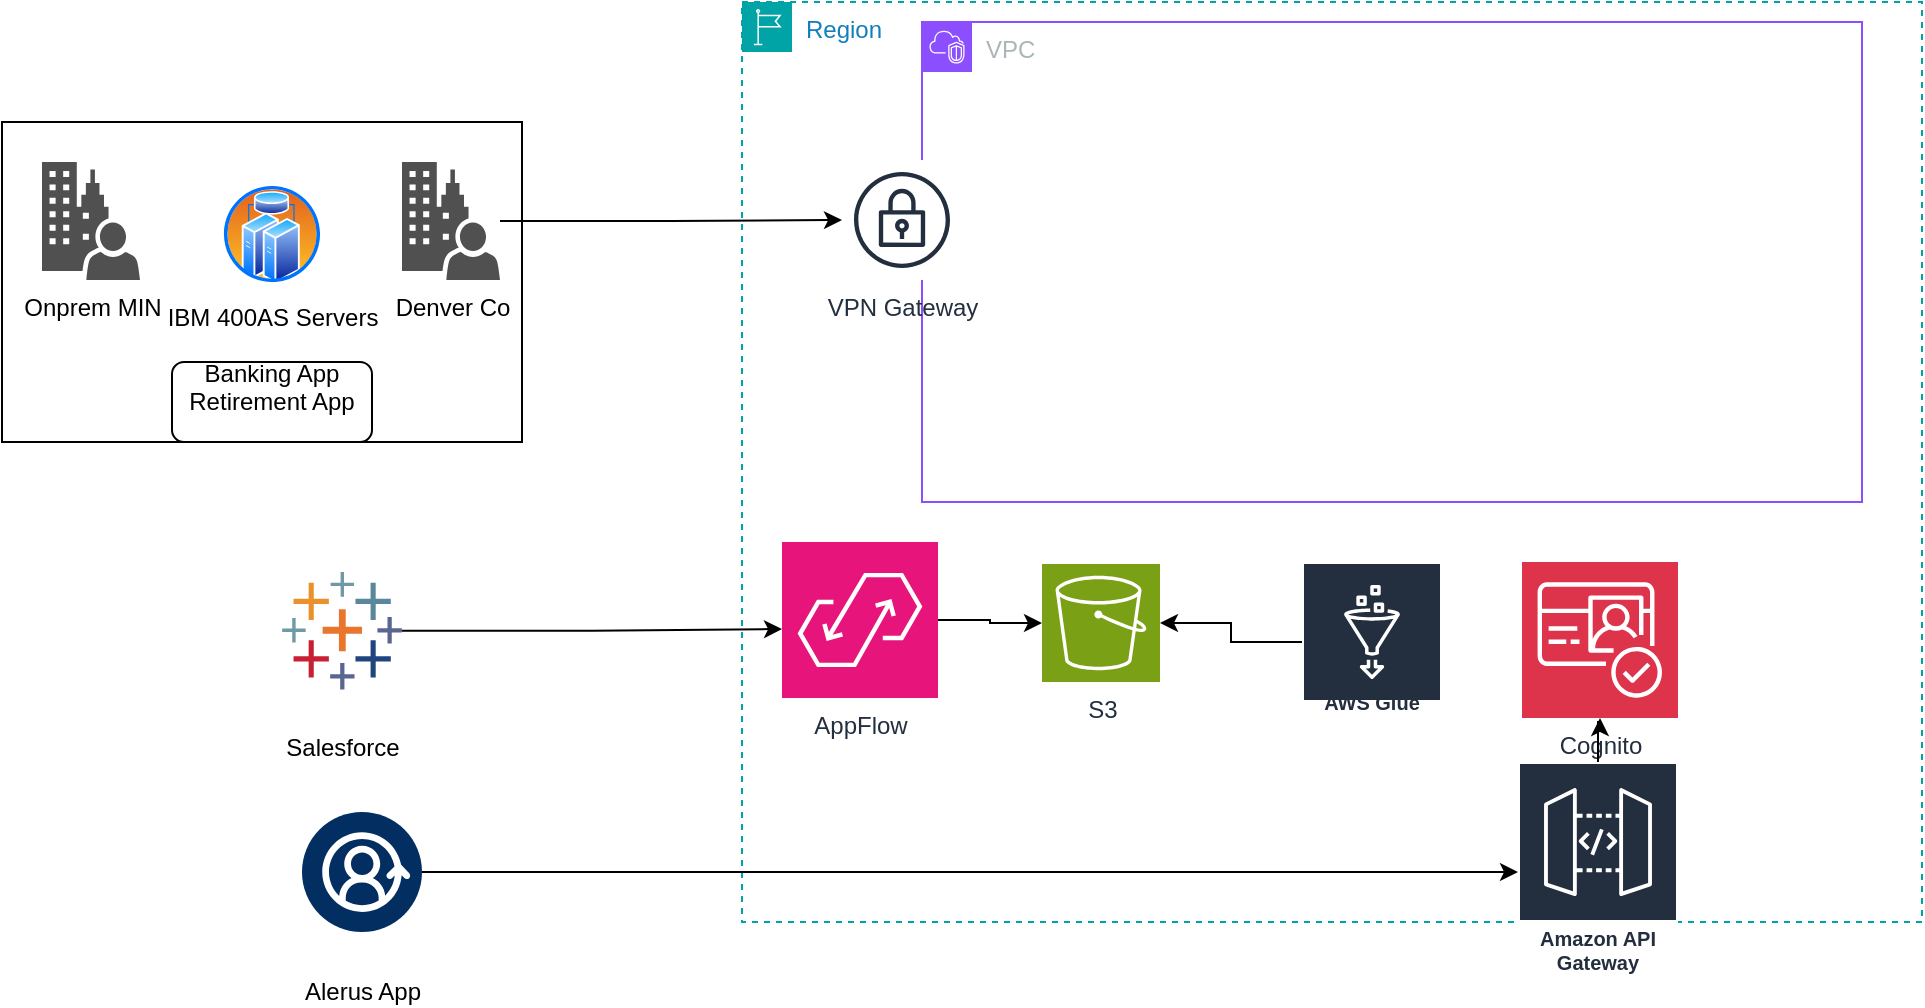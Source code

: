 <mxfile version="24.0.0" type="github">
  <diagram name="Page-1" id="N-wu-rKSxGulzZxUAE4Z">
    <mxGraphModel dx="2050" dy="746" grid="1" gridSize="10" guides="1" tooltips="1" connect="1" arrows="1" fold="1" page="1" pageScale="1" pageWidth="850" pageHeight="1100" math="0" shadow="0">
      <root>
        <mxCell id="0" />
        <mxCell id="1" parent="0" />
        <mxCell id="tQlyBrrwfsTc0KUc580M-25" value="" style="rounded=0;whiteSpace=wrap;html=1;" vertex="1" parent="1">
          <mxGeometry x="-150" y="140" width="260" height="160" as="geometry" />
        </mxCell>
        <mxCell id="tQlyBrrwfsTc0KUc580M-1" value="Onprem MIN" style="sketch=0;pointerEvents=1;shadow=0;dashed=0;html=1;strokeColor=none;fillColor=#505050;labelPosition=center;verticalLabelPosition=bottom;verticalAlign=top;outlineConnect=0;align=center;shape=mxgraph.office.users.on_premises_user;" vertex="1" parent="1">
          <mxGeometry x="-130" y="160" width="49" height="59" as="geometry" />
        </mxCell>
        <mxCell id="tQlyBrrwfsTc0KUc580M-28" style="edgeStyle=orthogonalEdgeStyle;rounded=0;orthogonalLoop=1;jettySize=auto;html=1;" edge="1" parent="1" source="tQlyBrrwfsTc0KUc580M-3" target="tQlyBrrwfsTc0KUc580M-27">
          <mxGeometry relative="1" as="geometry" />
        </mxCell>
        <mxCell id="tQlyBrrwfsTc0KUc580M-3" value="Denver Co" style="sketch=0;pointerEvents=1;shadow=0;dashed=0;html=1;strokeColor=none;fillColor=#505050;labelPosition=center;verticalLabelPosition=bottom;verticalAlign=top;outlineConnect=0;align=center;shape=mxgraph.office.users.on_premises_user;" vertex="1" parent="1">
          <mxGeometry x="50" y="160" width="49" height="59" as="geometry" />
        </mxCell>
        <mxCell id="tQlyBrrwfsTc0KUc580M-4" value="Region" style="points=[[0,0],[0.25,0],[0.5,0],[0.75,0],[1,0],[1,0.25],[1,0.5],[1,0.75],[1,1],[0.75,1],[0.5,1],[0.25,1],[0,1],[0,0.75],[0,0.5],[0,0.25]];outlineConnect=0;gradientColor=none;html=1;whiteSpace=wrap;fontSize=12;fontStyle=0;container=1;pointerEvents=0;collapsible=0;recursiveResize=0;shape=mxgraph.aws4.group;grIcon=mxgraph.aws4.group_region;strokeColor=#00A4A6;fillColor=none;verticalAlign=top;align=left;spacingLeft=30;fontColor=#147EBA;dashed=1;" vertex="1" parent="1">
          <mxGeometry x="220" y="80" width="590" height="460" as="geometry" />
        </mxCell>
        <mxCell id="tQlyBrrwfsTc0KUc580M-19" value="" style="edgeStyle=orthogonalEdgeStyle;rounded=0;orthogonalLoop=1;jettySize=auto;html=1;" edge="1" parent="tQlyBrrwfsTc0KUc580M-4" source="tQlyBrrwfsTc0KUc580M-9" target="tQlyBrrwfsTc0KUc580M-17">
          <mxGeometry relative="1" as="geometry" />
        </mxCell>
        <mxCell id="tQlyBrrwfsTc0KUc580M-9" value="AWS Glue" style="sketch=0;outlineConnect=0;fontColor=#232F3E;gradientColor=none;strokeColor=#ffffff;fillColor=#232F3E;dashed=0;verticalLabelPosition=middle;verticalAlign=bottom;align=center;html=1;whiteSpace=wrap;fontSize=10;fontStyle=1;spacing=3;shape=mxgraph.aws4.productIcon;prIcon=mxgraph.aws4.glue;" vertex="1" parent="tQlyBrrwfsTc0KUc580M-4">
          <mxGeometry x="280" y="280" width="70" height="80" as="geometry" />
        </mxCell>
        <mxCell id="tQlyBrrwfsTc0KUc580M-13" value="VPC" style="points=[[0,0],[0.25,0],[0.5,0],[0.75,0],[1,0],[1,0.25],[1,0.5],[1,0.75],[1,1],[0.75,1],[0.5,1],[0.25,1],[0,1],[0,0.75],[0,0.5],[0,0.25]];outlineConnect=0;gradientColor=none;html=1;whiteSpace=wrap;fontSize=12;fontStyle=0;container=1;pointerEvents=0;collapsible=0;recursiveResize=0;shape=mxgraph.aws4.group;grIcon=mxgraph.aws4.group_vpc2;strokeColor=#8C4FFF;fillColor=none;verticalAlign=top;align=left;spacingLeft=30;fontColor=#AAB7B8;dashed=0;" vertex="1" parent="tQlyBrrwfsTc0KUc580M-4">
          <mxGeometry x="90" y="10" width="470" height="240" as="geometry" />
        </mxCell>
        <mxCell id="tQlyBrrwfsTc0KUc580M-27" value="VPN Gateway" style="sketch=0;outlineConnect=0;fontColor=#232F3E;gradientColor=none;strokeColor=#232F3E;fillColor=#ffffff;dashed=0;verticalLabelPosition=bottom;verticalAlign=top;align=center;html=1;fontSize=12;fontStyle=0;aspect=fixed;shape=mxgraph.aws4.resourceIcon;resIcon=mxgraph.aws4.vpn_gateway;" vertex="1" parent="tQlyBrrwfsTc0KUc580M-13">
          <mxGeometry x="-40" y="69" width="60" height="60" as="geometry" />
        </mxCell>
        <mxCell id="tQlyBrrwfsTc0KUc580M-18" value="" style="edgeStyle=orthogonalEdgeStyle;rounded=0;orthogonalLoop=1;jettySize=auto;html=1;" edge="1" parent="tQlyBrrwfsTc0KUc580M-4" source="tQlyBrrwfsTc0KUc580M-15" target="tQlyBrrwfsTc0KUc580M-17">
          <mxGeometry relative="1" as="geometry" />
        </mxCell>
        <mxCell id="tQlyBrrwfsTc0KUc580M-15" value="AppFlow" style="sketch=0;points=[[0,0,0],[0.25,0,0],[0.5,0,0],[0.75,0,0],[1,0,0],[0,1,0],[0.25,1,0],[0.5,1,0],[0.75,1,0],[1,1,0],[0,0.25,0],[0,0.5,0],[0,0.75,0],[1,0.25,0],[1,0.5,0],[1,0.75,0]];outlineConnect=0;fontColor=#232F3E;fillColor=#E7157B;strokeColor=#ffffff;dashed=0;verticalLabelPosition=bottom;verticalAlign=top;align=center;html=1;fontSize=12;fontStyle=0;aspect=fixed;shape=mxgraph.aws4.resourceIcon;resIcon=mxgraph.aws4.appflow;" vertex="1" parent="tQlyBrrwfsTc0KUc580M-4">
          <mxGeometry x="20" y="270" width="78" height="78" as="geometry" />
        </mxCell>
        <mxCell id="tQlyBrrwfsTc0KUc580M-17" value="S3" style="sketch=0;points=[[0,0,0],[0.25,0,0],[0.5,0,0],[0.75,0,0],[1,0,0],[0,1,0],[0.25,1,0],[0.5,1,0],[0.75,1,0],[1,1,0],[0,0.25,0],[0,0.5,0],[0,0.75,0],[1,0.25,0],[1,0.5,0],[1,0.75,0]];outlineConnect=0;fontColor=#232F3E;fillColor=#7AA116;strokeColor=#ffffff;dashed=0;verticalLabelPosition=bottom;verticalAlign=top;align=center;html=1;fontSize=12;fontStyle=0;aspect=fixed;shape=mxgraph.aws4.resourceIcon;resIcon=mxgraph.aws4.s3;" vertex="1" parent="tQlyBrrwfsTc0KUc580M-4">
          <mxGeometry x="150" y="281" width="59" height="59" as="geometry" />
        </mxCell>
        <mxCell id="tQlyBrrwfsTc0KUc580M-20" value="Cognito" style="sketch=0;points=[[0,0,0],[0.25,0,0],[0.5,0,0],[0.75,0,0],[1,0,0],[0,1,0],[0.25,1,0],[0.5,1,0],[0.75,1,0],[1,1,0],[0,0.25,0],[0,0.5,0],[0,0.75,0],[1,0.25,0],[1,0.5,0],[1,0.75,0]];outlineConnect=0;fontColor=#232F3E;fillColor=#DD344C;strokeColor=#ffffff;dashed=0;verticalLabelPosition=bottom;verticalAlign=top;align=center;html=1;fontSize=12;fontStyle=0;aspect=fixed;shape=mxgraph.aws4.resourceIcon;resIcon=mxgraph.aws4.cognito;" vertex="1" parent="tQlyBrrwfsTc0KUc580M-4">
          <mxGeometry x="390" y="280" width="78" height="78" as="geometry" />
        </mxCell>
        <mxCell id="tQlyBrrwfsTc0KUc580M-10" value="IBM 400AS Servers" style="image;aspect=fixed;perimeter=ellipsePerimeter;html=1;align=center;shadow=0;dashed=0;spacingTop=3;image=img/lib/active_directory/cluster_server.svg;" vertex="1" parent="1">
          <mxGeometry x="-40" y="171" width="50" height="50" as="geometry" />
        </mxCell>
        <mxCell id="tQlyBrrwfsTc0KUc580M-14" value="Salesforce" style="verticalLabelPosition=bottom;aspect=fixed;html=1;shape=mxgraph.salesforce.analytics;" vertex="1" parent="1">
          <mxGeometry x="-10" y="365" width="60" height="58.8" as="geometry" />
        </mxCell>
        <mxCell id="tQlyBrrwfsTc0KUc580M-16" style="edgeStyle=orthogonalEdgeStyle;rounded=0;orthogonalLoop=1;jettySize=auto;html=1;entryX=0;entryY=0.75;entryDx=0;entryDy=0;entryPerimeter=0;" edge="1" parent="1" source="tQlyBrrwfsTc0KUc580M-14">
          <mxGeometry relative="1" as="geometry">
            <mxPoint x="240" y="393.5" as="targetPoint" />
          </mxGeometry>
        </mxCell>
        <mxCell id="tQlyBrrwfsTc0KUc580M-22" style="edgeStyle=orthogonalEdgeStyle;rounded=0;orthogonalLoop=1;jettySize=auto;html=1;" edge="1" parent="1" source="tQlyBrrwfsTc0KUc580M-23" target="tQlyBrrwfsTc0KUc580M-20">
          <mxGeometry relative="1" as="geometry" />
        </mxCell>
        <mxCell id="tQlyBrrwfsTc0KUc580M-21" value="Alerus App" style="verticalLabelPosition=bottom;aspect=fixed;html=1;shape=mxgraph.salesforce.customer_3602;" vertex="1" parent="1">
          <mxGeometry y="485" width="60" height="60" as="geometry" />
        </mxCell>
        <mxCell id="tQlyBrrwfsTc0KUc580M-24" value="" style="edgeStyle=orthogonalEdgeStyle;rounded=0;orthogonalLoop=1;jettySize=auto;html=1;" edge="1" parent="1" source="tQlyBrrwfsTc0KUc580M-21" target="tQlyBrrwfsTc0KUc580M-23">
          <mxGeometry relative="1" as="geometry">
            <mxPoint x="50" y="560" as="sourcePoint" />
            <mxPoint x="649" y="438" as="targetPoint" />
          </mxGeometry>
        </mxCell>
        <mxCell id="tQlyBrrwfsTc0KUc580M-23" value="Amazon API Gateway" style="sketch=0;outlineConnect=0;fontColor=#232F3E;gradientColor=none;strokeColor=#ffffff;fillColor=#232F3E;dashed=0;verticalLabelPosition=middle;verticalAlign=bottom;align=center;html=1;whiteSpace=wrap;fontSize=10;fontStyle=1;spacing=3;shape=mxgraph.aws4.productIcon;prIcon=mxgraph.aws4.api_gateway;" vertex="1" parent="1">
          <mxGeometry x="608" y="460" width="80" height="110" as="geometry" />
        </mxCell>
        <mxCell id="tQlyBrrwfsTc0KUc580M-26" value="&lt;div&gt;Banking App&lt;/div&gt;&lt;div&gt;Retirement App&lt;/div&gt;&lt;div&gt;&lt;br&gt;&lt;/div&gt;" style="rounded=1;whiteSpace=wrap;html=1;" vertex="1" parent="1">
          <mxGeometry x="-65" y="260" width="100" height="40" as="geometry" />
        </mxCell>
      </root>
    </mxGraphModel>
  </diagram>
</mxfile>
